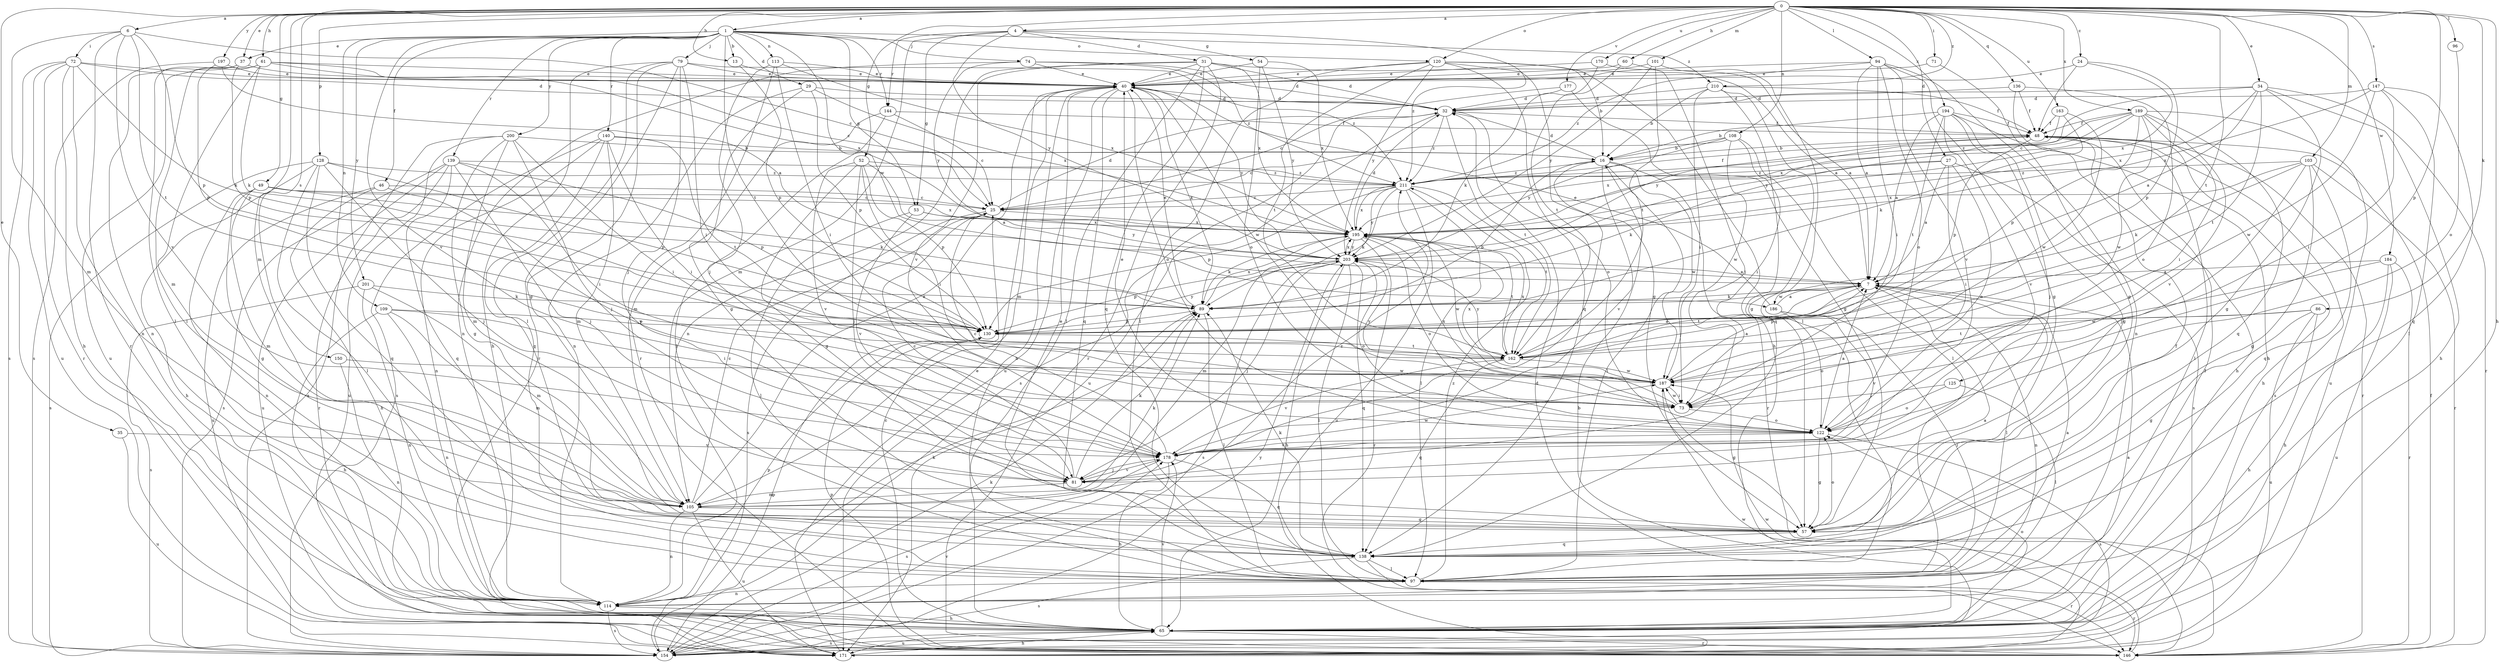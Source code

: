 strict digraph  {
0;
1;
4;
6;
7;
13;
16;
24;
25;
27;
29;
31;
32;
34;
35;
37;
40;
46;
48;
49;
52;
53;
54;
57;
60;
61;
65;
71;
72;
73;
74;
79;
81;
86;
89;
94;
96;
97;
101;
103;
105;
108;
109;
113;
114;
120;
122;
125;
128;
130;
136;
138;
139;
140;
144;
146;
147;
150;
154;
162;
163;
170;
171;
177;
178;
184;
186;
187;
189;
194;
195;
197;
200;
201;
203;
210;
211;
0 -> 1  [label=a];
0 -> 4  [label=a];
0 -> 6  [label=a];
0 -> 13  [label=b];
0 -> 24  [label=c];
0 -> 27  [label=d];
0 -> 34  [label=e];
0 -> 35  [label=e];
0 -> 37  [label=e];
0 -> 49  [label=g];
0 -> 52  [label=g];
0 -> 60  [label=h];
0 -> 61  [label=h];
0 -> 65  [label=h];
0 -> 71  [label=i];
0 -> 86  [label=k];
0 -> 94  [label=l];
0 -> 96  [label=l];
0 -> 101  [label=m];
0 -> 103  [label=m];
0 -> 105  [label=m];
0 -> 108  [label=n];
0 -> 120  [label=o];
0 -> 125  [label=p];
0 -> 128  [label=p];
0 -> 136  [label=q];
0 -> 147  [label=s];
0 -> 150  [label=s];
0 -> 162  [label=t];
0 -> 163  [label=u];
0 -> 170  [label=u];
0 -> 177  [label=v];
0 -> 184  [label=w];
0 -> 189  [label=x];
0 -> 194  [label=x];
0 -> 197  [label=y];
0 -> 210  [label=z];
1 -> 13  [label=b];
1 -> 29  [label=d];
1 -> 37  [label=e];
1 -> 46  [label=f];
1 -> 53  [label=g];
1 -> 74  [label=j];
1 -> 79  [label=j];
1 -> 109  [label=n];
1 -> 113  [label=n];
1 -> 120  [label=o];
1 -> 139  [label=r];
1 -> 140  [label=r];
1 -> 144  [label=r];
1 -> 162  [label=t];
1 -> 178  [label=v];
1 -> 186  [label=w];
1 -> 200  [label=y];
1 -> 201  [label=y];
1 -> 210  [label=z];
4 -> 31  [label=d];
4 -> 53  [label=g];
4 -> 54  [label=g];
4 -> 105  [label=m];
4 -> 144  [label=r];
4 -> 203  [label=y];
4 -> 211  [label=z];
6 -> 25  [label=c];
6 -> 72  [label=i];
6 -> 105  [label=m];
6 -> 130  [label=p];
6 -> 146  [label=r];
6 -> 162  [label=t];
6 -> 178  [label=v];
7 -> 89  [label=k];
7 -> 97  [label=l];
7 -> 114  [label=n];
7 -> 162  [label=t];
7 -> 186  [label=w];
13 -> 40  [label=e];
13 -> 130  [label=p];
16 -> 32  [label=d];
16 -> 81  [label=j];
16 -> 97  [label=l];
16 -> 146  [label=r];
16 -> 178  [label=v];
16 -> 187  [label=w];
16 -> 211  [label=z];
24 -> 40  [label=e];
24 -> 48  [label=f];
24 -> 130  [label=p];
24 -> 195  [label=x];
25 -> 32  [label=d];
25 -> 154  [label=s];
25 -> 195  [label=x];
27 -> 7  [label=a];
27 -> 73  [label=i];
27 -> 89  [label=k];
27 -> 122  [label=o];
27 -> 154  [label=s];
27 -> 211  [label=z];
29 -> 32  [label=d];
29 -> 57  [label=g];
29 -> 114  [label=n];
29 -> 130  [label=p];
29 -> 195  [label=x];
31 -> 7  [label=a];
31 -> 32  [label=d];
31 -> 40  [label=e];
31 -> 97  [label=l];
31 -> 114  [label=n];
31 -> 138  [label=q];
31 -> 146  [label=r];
31 -> 178  [label=v];
31 -> 195  [label=x];
32 -> 48  [label=f];
32 -> 122  [label=o];
32 -> 154  [label=s];
32 -> 162  [label=t];
32 -> 171  [label=u];
32 -> 211  [label=z];
34 -> 7  [label=a];
34 -> 25  [label=c];
34 -> 32  [label=d];
34 -> 57  [label=g];
34 -> 65  [label=h];
34 -> 146  [label=r];
34 -> 162  [label=t];
34 -> 195  [label=x];
35 -> 171  [label=u];
35 -> 178  [label=v];
37 -> 40  [label=e];
37 -> 97  [label=l];
37 -> 114  [label=n];
37 -> 130  [label=p];
40 -> 32  [label=d];
40 -> 65  [label=h];
40 -> 89  [label=k];
40 -> 105  [label=m];
40 -> 122  [label=o];
40 -> 138  [label=q];
40 -> 171  [label=u];
40 -> 187  [label=w];
40 -> 203  [label=y];
46 -> 25  [label=c];
46 -> 65  [label=h];
46 -> 171  [label=u];
46 -> 178  [label=v];
48 -> 16  [label=b];
48 -> 65  [label=h];
48 -> 97  [label=l];
48 -> 130  [label=p];
48 -> 146  [label=r];
48 -> 154  [label=s];
48 -> 195  [label=x];
49 -> 25  [label=c];
49 -> 57  [label=g];
49 -> 89  [label=k];
49 -> 105  [label=m];
49 -> 114  [label=n];
49 -> 195  [label=x];
52 -> 7  [label=a];
52 -> 57  [label=g];
52 -> 73  [label=i];
52 -> 81  [label=j];
52 -> 130  [label=p];
52 -> 178  [label=v];
52 -> 211  [label=z];
53 -> 97  [label=l];
53 -> 178  [label=v];
53 -> 195  [label=x];
53 -> 203  [label=y];
54 -> 40  [label=e];
54 -> 122  [label=o];
54 -> 195  [label=x];
54 -> 203  [label=y];
57 -> 122  [label=o];
57 -> 138  [label=q];
60 -> 40  [label=e];
60 -> 81  [label=j];
60 -> 162  [label=t];
61 -> 25  [label=c];
61 -> 40  [label=e];
61 -> 89  [label=k];
61 -> 97  [label=l];
61 -> 105  [label=m];
61 -> 171  [label=u];
61 -> 195  [label=x];
65 -> 7  [label=a];
65 -> 25  [label=c];
65 -> 122  [label=o];
65 -> 146  [label=r];
65 -> 154  [label=s];
65 -> 171  [label=u];
65 -> 178  [label=v];
71 -> 40  [label=e];
71 -> 57  [label=g];
72 -> 32  [label=d];
72 -> 40  [label=e];
72 -> 65  [label=h];
72 -> 89  [label=k];
72 -> 114  [label=n];
72 -> 146  [label=r];
72 -> 154  [label=s];
72 -> 171  [label=u];
73 -> 122  [label=o];
73 -> 187  [label=w];
73 -> 195  [label=x];
74 -> 32  [label=d];
74 -> 40  [label=e];
74 -> 114  [label=n];
74 -> 203  [label=y];
74 -> 211  [label=z];
79 -> 40  [label=e];
79 -> 57  [label=g];
79 -> 65  [label=h];
79 -> 73  [label=i];
79 -> 81  [label=j];
79 -> 97  [label=l];
79 -> 146  [label=r];
79 -> 211  [label=z];
81 -> 25  [label=c];
81 -> 89  [label=k];
81 -> 105  [label=m];
81 -> 178  [label=v];
86 -> 57  [label=g];
86 -> 65  [label=h];
86 -> 130  [label=p];
86 -> 162  [label=t];
86 -> 171  [label=u];
89 -> 40  [label=e];
89 -> 97  [label=l];
89 -> 130  [label=p];
89 -> 195  [label=x];
94 -> 7  [label=a];
94 -> 40  [label=e];
94 -> 57  [label=g];
94 -> 73  [label=i];
94 -> 114  [label=n];
94 -> 122  [label=o];
94 -> 178  [label=v];
94 -> 211  [label=z];
96 -> 122  [label=o];
97 -> 7  [label=a];
97 -> 114  [label=n];
97 -> 146  [label=r];
97 -> 211  [label=z];
101 -> 40  [label=e];
101 -> 97  [label=l];
101 -> 162  [label=t];
101 -> 203  [label=y];
103 -> 57  [label=g];
103 -> 81  [label=j];
103 -> 89  [label=k];
103 -> 138  [label=q];
103 -> 146  [label=r];
103 -> 195  [label=x];
103 -> 211  [label=z];
105 -> 25  [label=c];
105 -> 40  [label=e];
105 -> 57  [label=g];
105 -> 89  [label=k];
105 -> 114  [label=n];
105 -> 171  [label=u];
105 -> 211  [label=z];
108 -> 16  [label=b];
108 -> 25  [label=c];
108 -> 73  [label=i];
108 -> 97  [label=l];
108 -> 187  [label=w];
108 -> 203  [label=y];
109 -> 65  [label=h];
109 -> 73  [label=i];
109 -> 105  [label=m];
109 -> 114  [label=n];
109 -> 130  [label=p];
113 -> 40  [label=e];
113 -> 73  [label=i];
113 -> 81  [label=j];
113 -> 146  [label=r];
113 -> 195  [label=x];
114 -> 48  [label=f];
114 -> 65  [label=h];
114 -> 89  [label=k];
114 -> 130  [label=p];
114 -> 154  [label=s];
120 -> 16  [label=b];
120 -> 40  [label=e];
120 -> 57  [label=g];
120 -> 65  [label=h];
120 -> 97  [label=l];
120 -> 138  [label=q];
120 -> 162  [label=t];
120 -> 203  [label=y];
122 -> 7  [label=a];
122 -> 40  [label=e];
122 -> 57  [label=g];
122 -> 154  [label=s];
122 -> 178  [label=v];
125 -> 73  [label=i];
125 -> 97  [label=l];
125 -> 122  [label=o];
128 -> 65  [label=h];
128 -> 81  [label=j];
128 -> 97  [label=l];
128 -> 130  [label=p];
128 -> 138  [label=q];
128 -> 154  [label=s];
128 -> 211  [label=z];
130 -> 16  [label=b];
130 -> 162  [label=t];
130 -> 203  [label=y];
136 -> 32  [label=d];
136 -> 48  [label=f];
136 -> 65  [label=h];
136 -> 122  [label=o];
138 -> 7  [label=a];
138 -> 40  [label=e];
138 -> 48  [label=f];
138 -> 89  [label=k];
138 -> 97  [label=l];
138 -> 146  [label=r];
138 -> 154  [label=s];
139 -> 73  [label=i];
139 -> 81  [label=j];
139 -> 130  [label=p];
139 -> 138  [label=q];
139 -> 146  [label=r];
139 -> 154  [label=s];
139 -> 171  [label=u];
139 -> 211  [label=z];
140 -> 16  [label=b];
140 -> 73  [label=i];
140 -> 105  [label=m];
140 -> 114  [label=n];
140 -> 138  [label=q];
140 -> 154  [label=s];
140 -> 162  [label=t];
144 -> 25  [label=c];
144 -> 48  [label=f];
144 -> 97  [label=l];
144 -> 105  [label=m];
146 -> 32  [label=d];
146 -> 48  [label=f];
146 -> 130  [label=p];
146 -> 187  [label=w];
147 -> 32  [label=d];
147 -> 73  [label=i];
147 -> 97  [label=l];
147 -> 138  [label=q];
147 -> 187  [label=w];
147 -> 195  [label=x];
150 -> 114  [label=n];
150 -> 187  [label=w];
154 -> 16  [label=b];
154 -> 89  [label=k];
154 -> 130  [label=p];
154 -> 178  [label=v];
154 -> 203  [label=y];
162 -> 7  [label=a];
162 -> 138  [label=q];
162 -> 178  [label=v];
162 -> 187  [label=w];
162 -> 195  [label=x];
162 -> 203  [label=y];
163 -> 48  [label=f];
163 -> 89  [label=k];
163 -> 187  [label=w];
163 -> 203  [label=y];
170 -> 7  [label=a];
170 -> 40  [label=e];
170 -> 89  [label=k];
171 -> 40  [label=e];
171 -> 65  [label=h];
171 -> 187  [label=w];
177 -> 25  [label=c];
177 -> 32  [label=d];
177 -> 57  [label=g];
178 -> 25  [label=c];
178 -> 65  [label=h];
178 -> 81  [label=j];
178 -> 138  [label=q];
178 -> 154  [label=s];
178 -> 187  [label=w];
184 -> 7  [label=a];
184 -> 65  [label=h];
184 -> 146  [label=r];
184 -> 171  [label=u];
184 -> 187  [label=w];
186 -> 7  [label=a];
186 -> 40  [label=e];
186 -> 97  [label=l];
186 -> 122  [label=o];
186 -> 178  [label=v];
187 -> 7  [label=a];
187 -> 57  [label=g];
187 -> 73  [label=i];
187 -> 195  [label=x];
187 -> 203  [label=y];
189 -> 48  [label=f];
189 -> 73  [label=i];
189 -> 130  [label=p];
189 -> 138  [label=q];
189 -> 171  [label=u];
189 -> 178  [label=v];
189 -> 187  [label=w];
189 -> 195  [label=x];
189 -> 203  [label=y];
189 -> 211  [label=z];
194 -> 7  [label=a];
194 -> 16  [label=b];
194 -> 48  [label=f];
194 -> 57  [label=g];
194 -> 65  [label=h];
194 -> 81  [label=j];
194 -> 162  [label=t];
194 -> 178  [label=v];
195 -> 32  [label=d];
195 -> 89  [label=k];
195 -> 105  [label=m];
195 -> 122  [label=o];
195 -> 146  [label=r];
195 -> 162  [label=t];
195 -> 187  [label=w];
195 -> 203  [label=y];
197 -> 7  [label=a];
197 -> 40  [label=e];
197 -> 130  [label=p];
197 -> 154  [label=s];
200 -> 16  [label=b];
200 -> 57  [label=g];
200 -> 73  [label=i];
200 -> 81  [label=j];
200 -> 105  [label=m];
200 -> 154  [label=s];
200 -> 171  [label=u];
201 -> 89  [label=k];
201 -> 105  [label=m];
201 -> 114  [label=n];
201 -> 154  [label=s];
203 -> 7  [label=a];
203 -> 65  [label=h];
203 -> 81  [label=j];
203 -> 97  [label=l];
203 -> 122  [label=o];
203 -> 130  [label=p];
203 -> 138  [label=q];
203 -> 154  [label=s];
203 -> 195  [label=x];
210 -> 16  [label=b];
210 -> 32  [label=d];
210 -> 48  [label=f];
210 -> 57  [label=g];
210 -> 73  [label=i];
210 -> 138  [label=q];
211 -> 25  [label=c];
211 -> 48  [label=f];
211 -> 89  [label=k];
211 -> 97  [label=l];
211 -> 130  [label=p];
211 -> 162  [label=t];
211 -> 171  [label=u];
211 -> 195  [label=x];
211 -> 203  [label=y];
}
